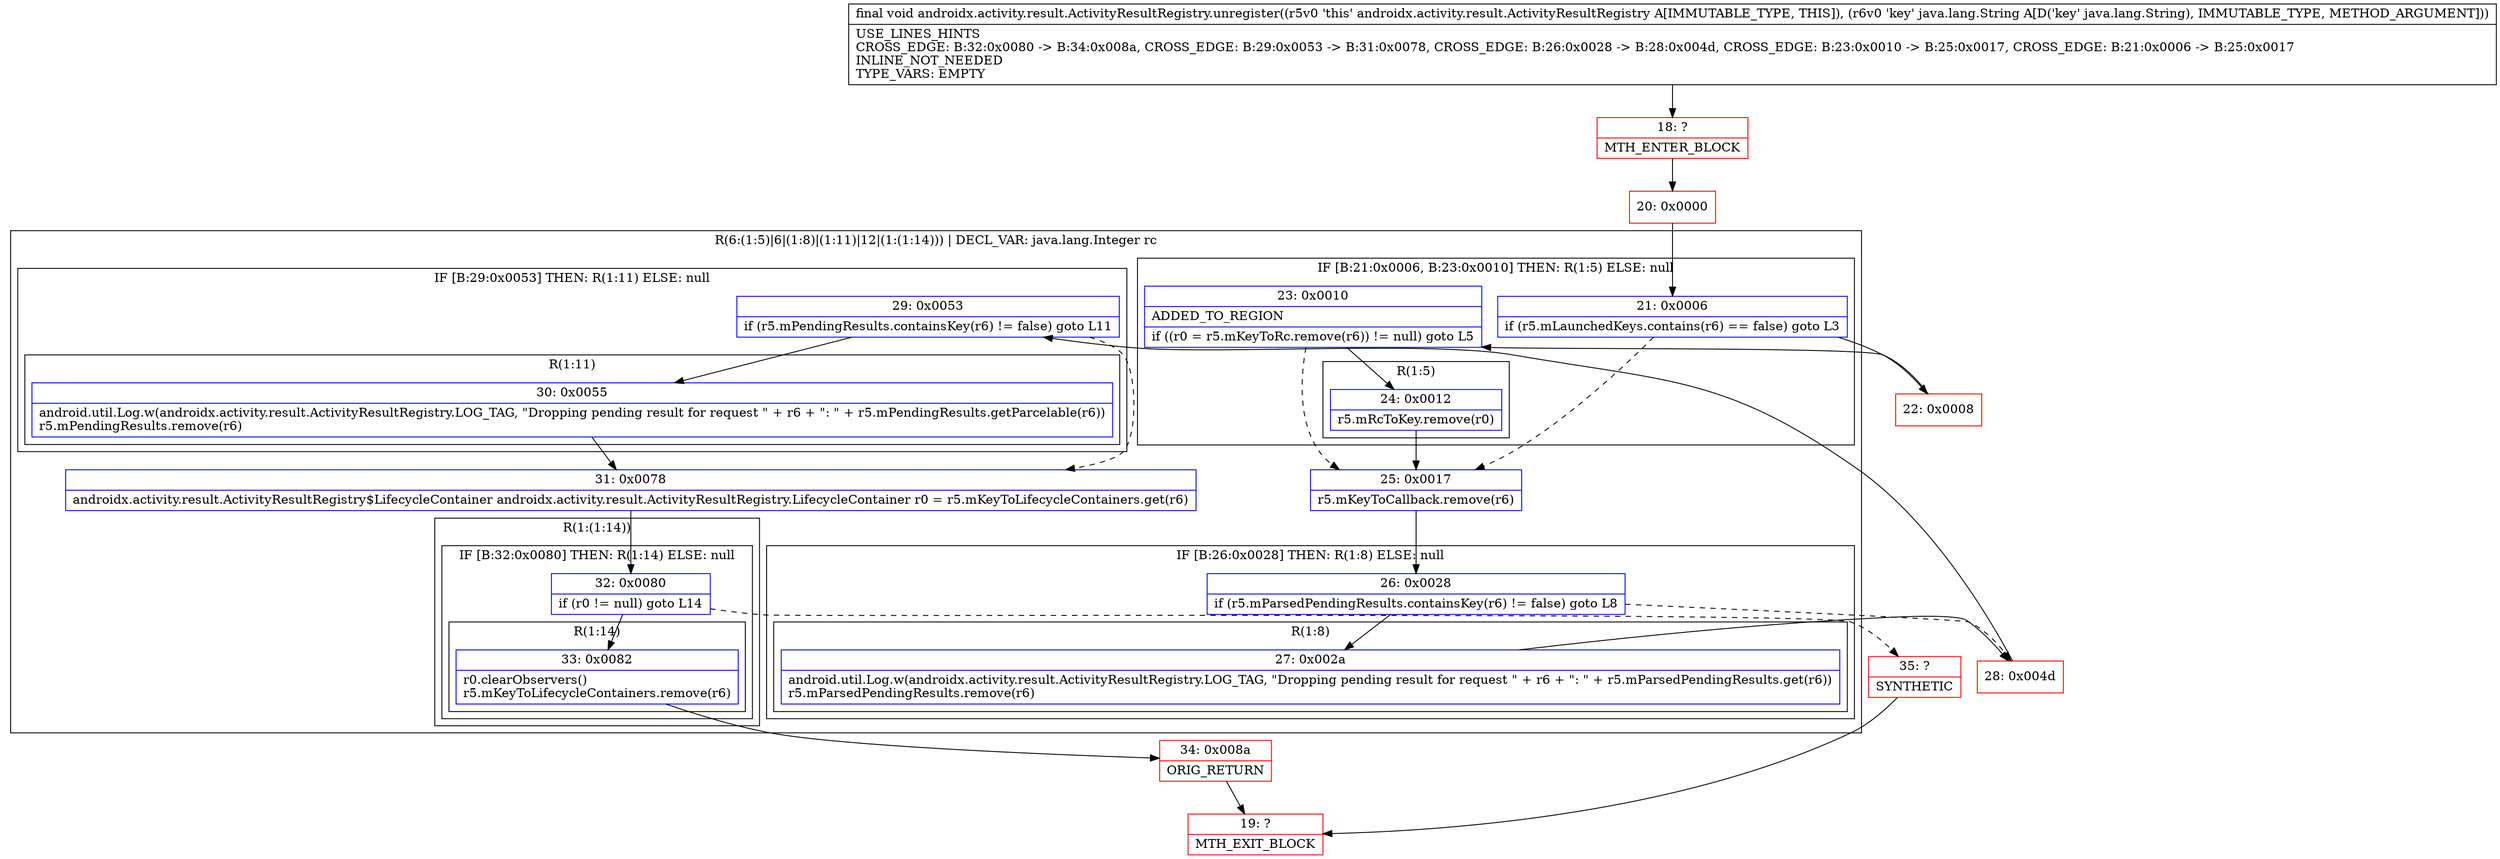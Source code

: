 digraph "CFG forandroidx.activity.result.ActivityResultRegistry.unregister(Ljava\/lang\/String;)V" {
subgraph cluster_Region_1979462405 {
label = "R(6:(1:5)|6|(1:8)|(1:11)|12|(1:(1:14))) | DECL_VAR: java.lang.Integer rc\l";
node [shape=record,color=blue];
subgraph cluster_IfRegion_1532624112 {
label = "IF [B:21:0x0006, B:23:0x0010] THEN: R(1:5) ELSE: null";
node [shape=record,color=blue];
Node_21 [shape=record,label="{21\:\ 0x0006|if (r5.mLaunchedKeys.contains(r6) == false) goto L3\l}"];
Node_23 [shape=record,label="{23\:\ 0x0010|ADDED_TO_REGION\l|if ((r0 = r5.mKeyToRc.remove(r6)) != null) goto L5\l}"];
subgraph cluster_Region_2012305736 {
label = "R(1:5)";
node [shape=record,color=blue];
Node_24 [shape=record,label="{24\:\ 0x0012|r5.mRcToKey.remove(r0)\l}"];
}
}
Node_25 [shape=record,label="{25\:\ 0x0017|r5.mKeyToCallback.remove(r6)\l}"];
subgraph cluster_IfRegion_1560375787 {
label = "IF [B:26:0x0028] THEN: R(1:8) ELSE: null";
node [shape=record,color=blue];
Node_26 [shape=record,label="{26\:\ 0x0028|if (r5.mParsedPendingResults.containsKey(r6) != false) goto L8\l}"];
subgraph cluster_Region_543531903 {
label = "R(1:8)";
node [shape=record,color=blue];
Node_27 [shape=record,label="{27\:\ 0x002a|android.util.Log.w(androidx.activity.result.ActivityResultRegistry.LOG_TAG, \"Dropping pending result for request \" + r6 + \": \" + r5.mParsedPendingResults.get(r6))\lr5.mParsedPendingResults.remove(r6)\l}"];
}
}
subgraph cluster_IfRegion_877618687 {
label = "IF [B:29:0x0053] THEN: R(1:11) ELSE: null";
node [shape=record,color=blue];
Node_29 [shape=record,label="{29\:\ 0x0053|if (r5.mPendingResults.containsKey(r6) != false) goto L11\l}"];
subgraph cluster_Region_1225347367 {
label = "R(1:11)";
node [shape=record,color=blue];
Node_30 [shape=record,label="{30\:\ 0x0055|android.util.Log.w(androidx.activity.result.ActivityResultRegistry.LOG_TAG, \"Dropping pending result for request \" + r6 + \": \" + r5.mPendingResults.getParcelable(r6))\lr5.mPendingResults.remove(r6)\l}"];
}
}
Node_31 [shape=record,label="{31\:\ 0x0078|androidx.activity.result.ActivityResultRegistry$LifecycleContainer androidx.activity.result.ActivityResultRegistry.LifecycleContainer r0 = r5.mKeyToLifecycleContainers.get(r6)\l}"];
subgraph cluster_Region_525463492 {
label = "R(1:(1:14))";
node [shape=record,color=blue];
subgraph cluster_IfRegion_131882564 {
label = "IF [B:32:0x0080] THEN: R(1:14) ELSE: null";
node [shape=record,color=blue];
Node_32 [shape=record,label="{32\:\ 0x0080|if (r0 != null) goto L14\l}"];
subgraph cluster_Region_1153975654 {
label = "R(1:14)";
node [shape=record,color=blue];
Node_33 [shape=record,label="{33\:\ 0x0082|r0.clearObservers()\lr5.mKeyToLifecycleContainers.remove(r6)\l}"];
}
}
}
}
Node_18 [shape=record,color=red,label="{18\:\ ?|MTH_ENTER_BLOCK\l}"];
Node_20 [shape=record,color=red,label="{20\:\ 0x0000}"];
Node_22 [shape=record,color=red,label="{22\:\ 0x0008}"];
Node_28 [shape=record,color=red,label="{28\:\ 0x004d}"];
Node_34 [shape=record,color=red,label="{34\:\ 0x008a|ORIG_RETURN\l}"];
Node_19 [shape=record,color=red,label="{19\:\ ?|MTH_EXIT_BLOCK\l}"];
Node_35 [shape=record,color=red,label="{35\:\ ?|SYNTHETIC\l}"];
MethodNode[shape=record,label="{final void androidx.activity.result.ActivityResultRegistry.unregister((r5v0 'this' androidx.activity.result.ActivityResultRegistry A[IMMUTABLE_TYPE, THIS]), (r6v0 'key' java.lang.String A[D('key' java.lang.String), IMMUTABLE_TYPE, METHOD_ARGUMENT]))  | USE_LINES_HINTS\lCROSS_EDGE: B:32:0x0080 \-\> B:34:0x008a, CROSS_EDGE: B:29:0x0053 \-\> B:31:0x0078, CROSS_EDGE: B:26:0x0028 \-\> B:28:0x004d, CROSS_EDGE: B:23:0x0010 \-\> B:25:0x0017, CROSS_EDGE: B:21:0x0006 \-\> B:25:0x0017\lINLINE_NOT_NEEDED\lTYPE_VARS: EMPTY\l}"];
MethodNode -> Node_18;Node_21 -> Node_22;
Node_21 -> Node_25[style=dashed];
Node_23 -> Node_24;
Node_23 -> Node_25[style=dashed];
Node_24 -> Node_25;
Node_25 -> Node_26;
Node_26 -> Node_27;
Node_26 -> Node_28[style=dashed];
Node_27 -> Node_28;
Node_29 -> Node_30;
Node_29 -> Node_31[style=dashed];
Node_30 -> Node_31;
Node_31 -> Node_32;
Node_32 -> Node_33;
Node_32 -> Node_35[style=dashed];
Node_33 -> Node_34;
Node_18 -> Node_20;
Node_20 -> Node_21;
Node_22 -> Node_23;
Node_28 -> Node_29;
Node_34 -> Node_19;
Node_35 -> Node_19;
}

